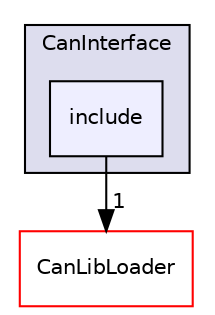 digraph "CanInterface/include" {
  compound=true
  node [ fontsize="10", fontname="Helvetica"];
  edge [ labelfontsize="10", labelfontname="Helvetica"];
  subgraph clusterdir_1f0e3058fad0934718aa0fd5f744cca0 {
    graph [ bgcolor="#ddddee", pencolor="black", label="CanInterface" fontname="Helvetica", fontsize="10", URL="dir_1f0e3058fad0934718aa0fd5f744cca0.html"]
  dir_156b6c9c97209fb6dfbd18b16f86aa71 [shape=box, label="include", style="filled", fillcolor="#eeeeff", pencolor="black", URL="dir_156b6c9c97209fb6dfbd18b16f86aa71.html"];
  }
  dir_9c47e0b3b9d011e29e21289b959af4df [shape=box label="CanLibLoader" fillcolor="white" style="filled" color="red" URL="dir_9c47e0b3b9d011e29e21289b959af4df.html"];
  dir_156b6c9c97209fb6dfbd18b16f86aa71->dir_9c47e0b3b9d011e29e21289b959af4df [headlabel="1", labeldistance=1.5 headhref="dir_000001_000009.html"];
}
